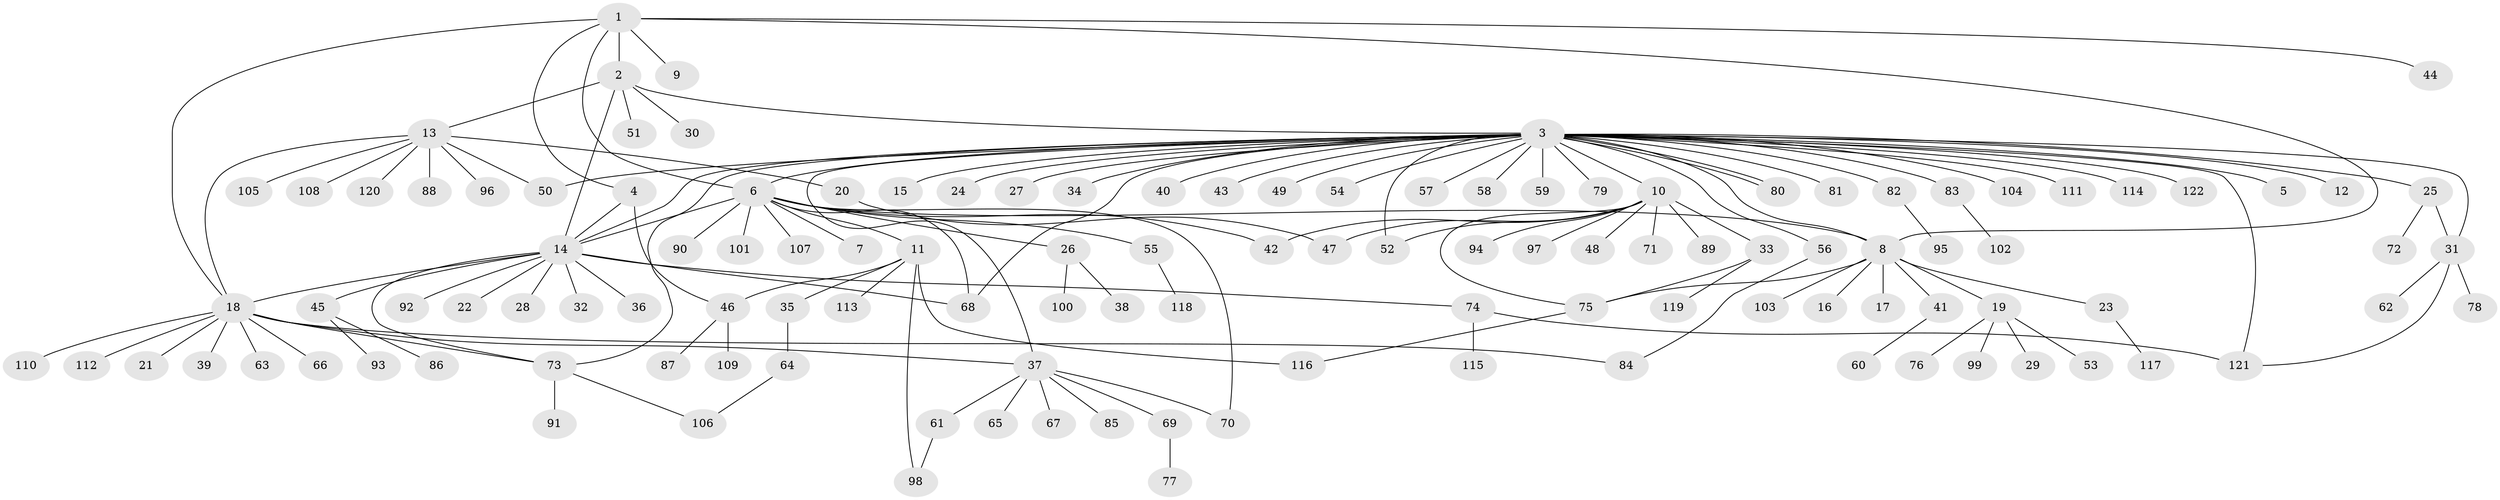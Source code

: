 // coarse degree distribution, {5: 0.04918032786885246, 13: 0.04918032786885246, 3: 0.03278688524590164, 7: 0.04918032786885246, 1: 0.4918032786885246, 9: 0.01639344262295082, 10: 0.01639344262295082, 4: 0.08196721311475409, 2: 0.21311475409836064}
// Generated by graph-tools (version 1.1) at 2025/50/03/04/25 22:50:36]
// undirected, 122 vertices, 150 edges
graph export_dot {
  node [color=gray90,style=filled];
  1;
  2;
  3;
  4;
  5;
  6;
  7;
  8;
  9;
  10;
  11;
  12;
  13;
  14;
  15;
  16;
  17;
  18;
  19;
  20;
  21;
  22;
  23;
  24;
  25;
  26;
  27;
  28;
  29;
  30;
  31;
  32;
  33;
  34;
  35;
  36;
  37;
  38;
  39;
  40;
  41;
  42;
  43;
  44;
  45;
  46;
  47;
  48;
  49;
  50;
  51;
  52;
  53;
  54;
  55;
  56;
  57;
  58;
  59;
  60;
  61;
  62;
  63;
  64;
  65;
  66;
  67;
  68;
  69;
  70;
  71;
  72;
  73;
  74;
  75;
  76;
  77;
  78;
  79;
  80;
  81;
  82;
  83;
  84;
  85;
  86;
  87;
  88;
  89;
  90;
  91;
  92;
  93;
  94;
  95;
  96;
  97;
  98;
  99;
  100;
  101;
  102;
  103;
  104;
  105;
  106;
  107;
  108;
  109;
  110;
  111;
  112;
  113;
  114;
  115;
  116;
  117;
  118;
  119;
  120;
  121;
  122;
  1 -- 2;
  1 -- 4;
  1 -- 6;
  1 -- 8;
  1 -- 9;
  1 -- 18;
  1 -- 44;
  2 -- 3;
  2 -- 13;
  2 -- 14;
  2 -- 30;
  2 -- 51;
  3 -- 5;
  3 -- 6;
  3 -- 8;
  3 -- 10;
  3 -- 12;
  3 -- 14;
  3 -- 15;
  3 -- 24;
  3 -- 25;
  3 -- 27;
  3 -- 31;
  3 -- 34;
  3 -- 37;
  3 -- 40;
  3 -- 43;
  3 -- 49;
  3 -- 50;
  3 -- 52;
  3 -- 54;
  3 -- 56;
  3 -- 57;
  3 -- 58;
  3 -- 59;
  3 -- 68;
  3 -- 73;
  3 -- 79;
  3 -- 80;
  3 -- 80;
  3 -- 81;
  3 -- 82;
  3 -- 83;
  3 -- 104;
  3 -- 111;
  3 -- 114;
  3 -- 121;
  3 -- 122;
  4 -- 14;
  4 -- 46;
  6 -- 7;
  6 -- 8;
  6 -- 11;
  6 -- 14;
  6 -- 26;
  6 -- 42;
  6 -- 55;
  6 -- 68;
  6 -- 70;
  6 -- 90;
  6 -- 101;
  6 -- 107;
  8 -- 16;
  8 -- 17;
  8 -- 19;
  8 -- 23;
  8 -- 41;
  8 -- 75;
  8 -- 103;
  10 -- 33;
  10 -- 42;
  10 -- 47;
  10 -- 48;
  10 -- 52;
  10 -- 71;
  10 -- 75;
  10 -- 89;
  10 -- 94;
  10 -- 97;
  11 -- 35;
  11 -- 46;
  11 -- 98;
  11 -- 113;
  11 -- 116;
  13 -- 18;
  13 -- 20;
  13 -- 50;
  13 -- 88;
  13 -- 96;
  13 -- 105;
  13 -- 108;
  13 -- 120;
  14 -- 18;
  14 -- 22;
  14 -- 28;
  14 -- 32;
  14 -- 36;
  14 -- 45;
  14 -- 68;
  14 -- 73;
  14 -- 74;
  14 -- 92;
  18 -- 21;
  18 -- 37;
  18 -- 39;
  18 -- 63;
  18 -- 66;
  18 -- 73;
  18 -- 84;
  18 -- 110;
  18 -- 112;
  19 -- 29;
  19 -- 53;
  19 -- 76;
  19 -- 99;
  20 -- 47;
  23 -- 117;
  25 -- 31;
  25 -- 72;
  26 -- 38;
  26 -- 100;
  31 -- 62;
  31 -- 78;
  31 -- 121;
  33 -- 75;
  33 -- 119;
  35 -- 64;
  37 -- 61;
  37 -- 65;
  37 -- 67;
  37 -- 69;
  37 -- 70;
  37 -- 85;
  41 -- 60;
  45 -- 86;
  45 -- 93;
  46 -- 87;
  46 -- 109;
  55 -- 118;
  56 -- 84;
  61 -- 98;
  64 -- 106;
  69 -- 77;
  73 -- 91;
  73 -- 106;
  74 -- 115;
  74 -- 121;
  75 -- 116;
  82 -- 95;
  83 -- 102;
}
